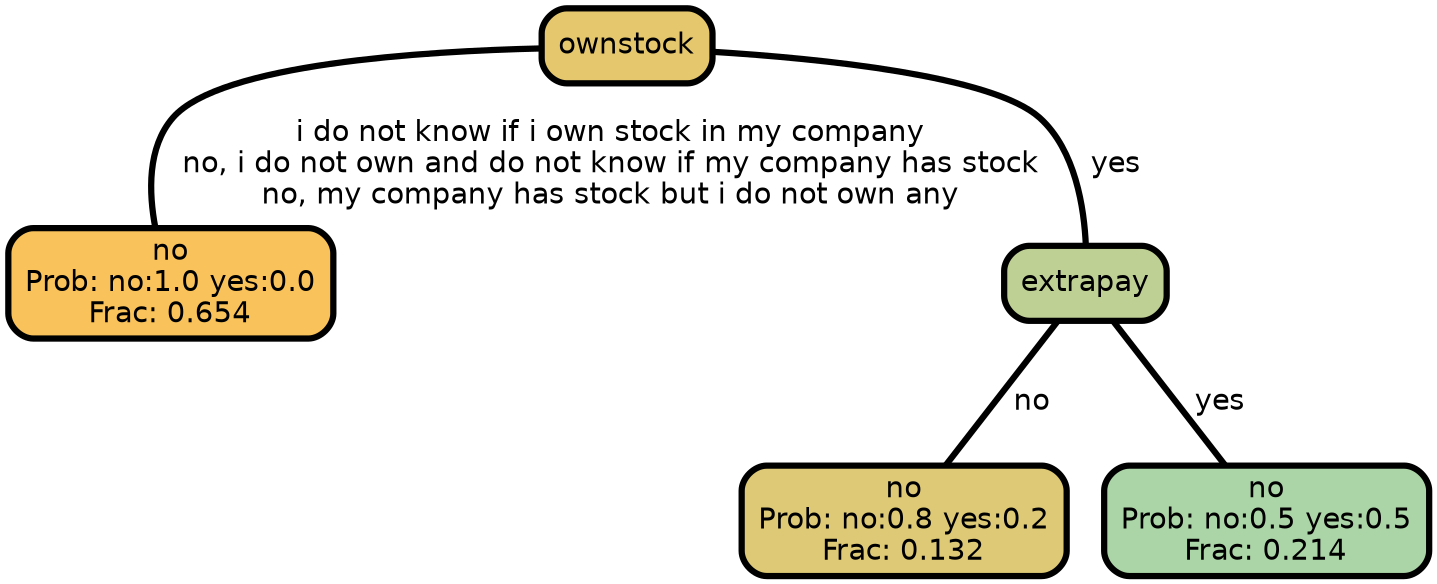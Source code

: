 graph Tree {
node [shape=box, style="filled, rounded",color="black",penwidth="3",fontcolor="black",                 fontname=helvetica] ;
graph [ranksep="0 equally", splines=straight,                 bgcolor=transparent, dpi=200] ;
edge [fontname=helvetica, color=black] ;
0 [label="no
Prob: no:1.0 yes:0.0
Frac: 0.654", fillcolor="#f9c25a"] ;
1 [label="ownstock", fillcolor="#e5c76e"] ;
2 [label="no
Prob: no:0.8 yes:0.2
Frac: 0.132", fillcolor="#ddc976"] ;
3 [label="extrapay", fillcolor="#bfd094"] ;
4 [label="no
Prob: no:0.5 yes:0.5
Frac: 0.214", fillcolor="#acd5a7"] ;
1 -- 0 [label=" i do not know if i own stock in my company\n no, i do not own and do not know if my company has stock\n no, my company has stock but i do not own any",penwidth=3] ;
1 -- 3 [label=" yes",penwidth=3] ;
3 -- 2 [label=" no",penwidth=3] ;
3 -- 4 [label=" yes",penwidth=3] ;
{rank = same;}}